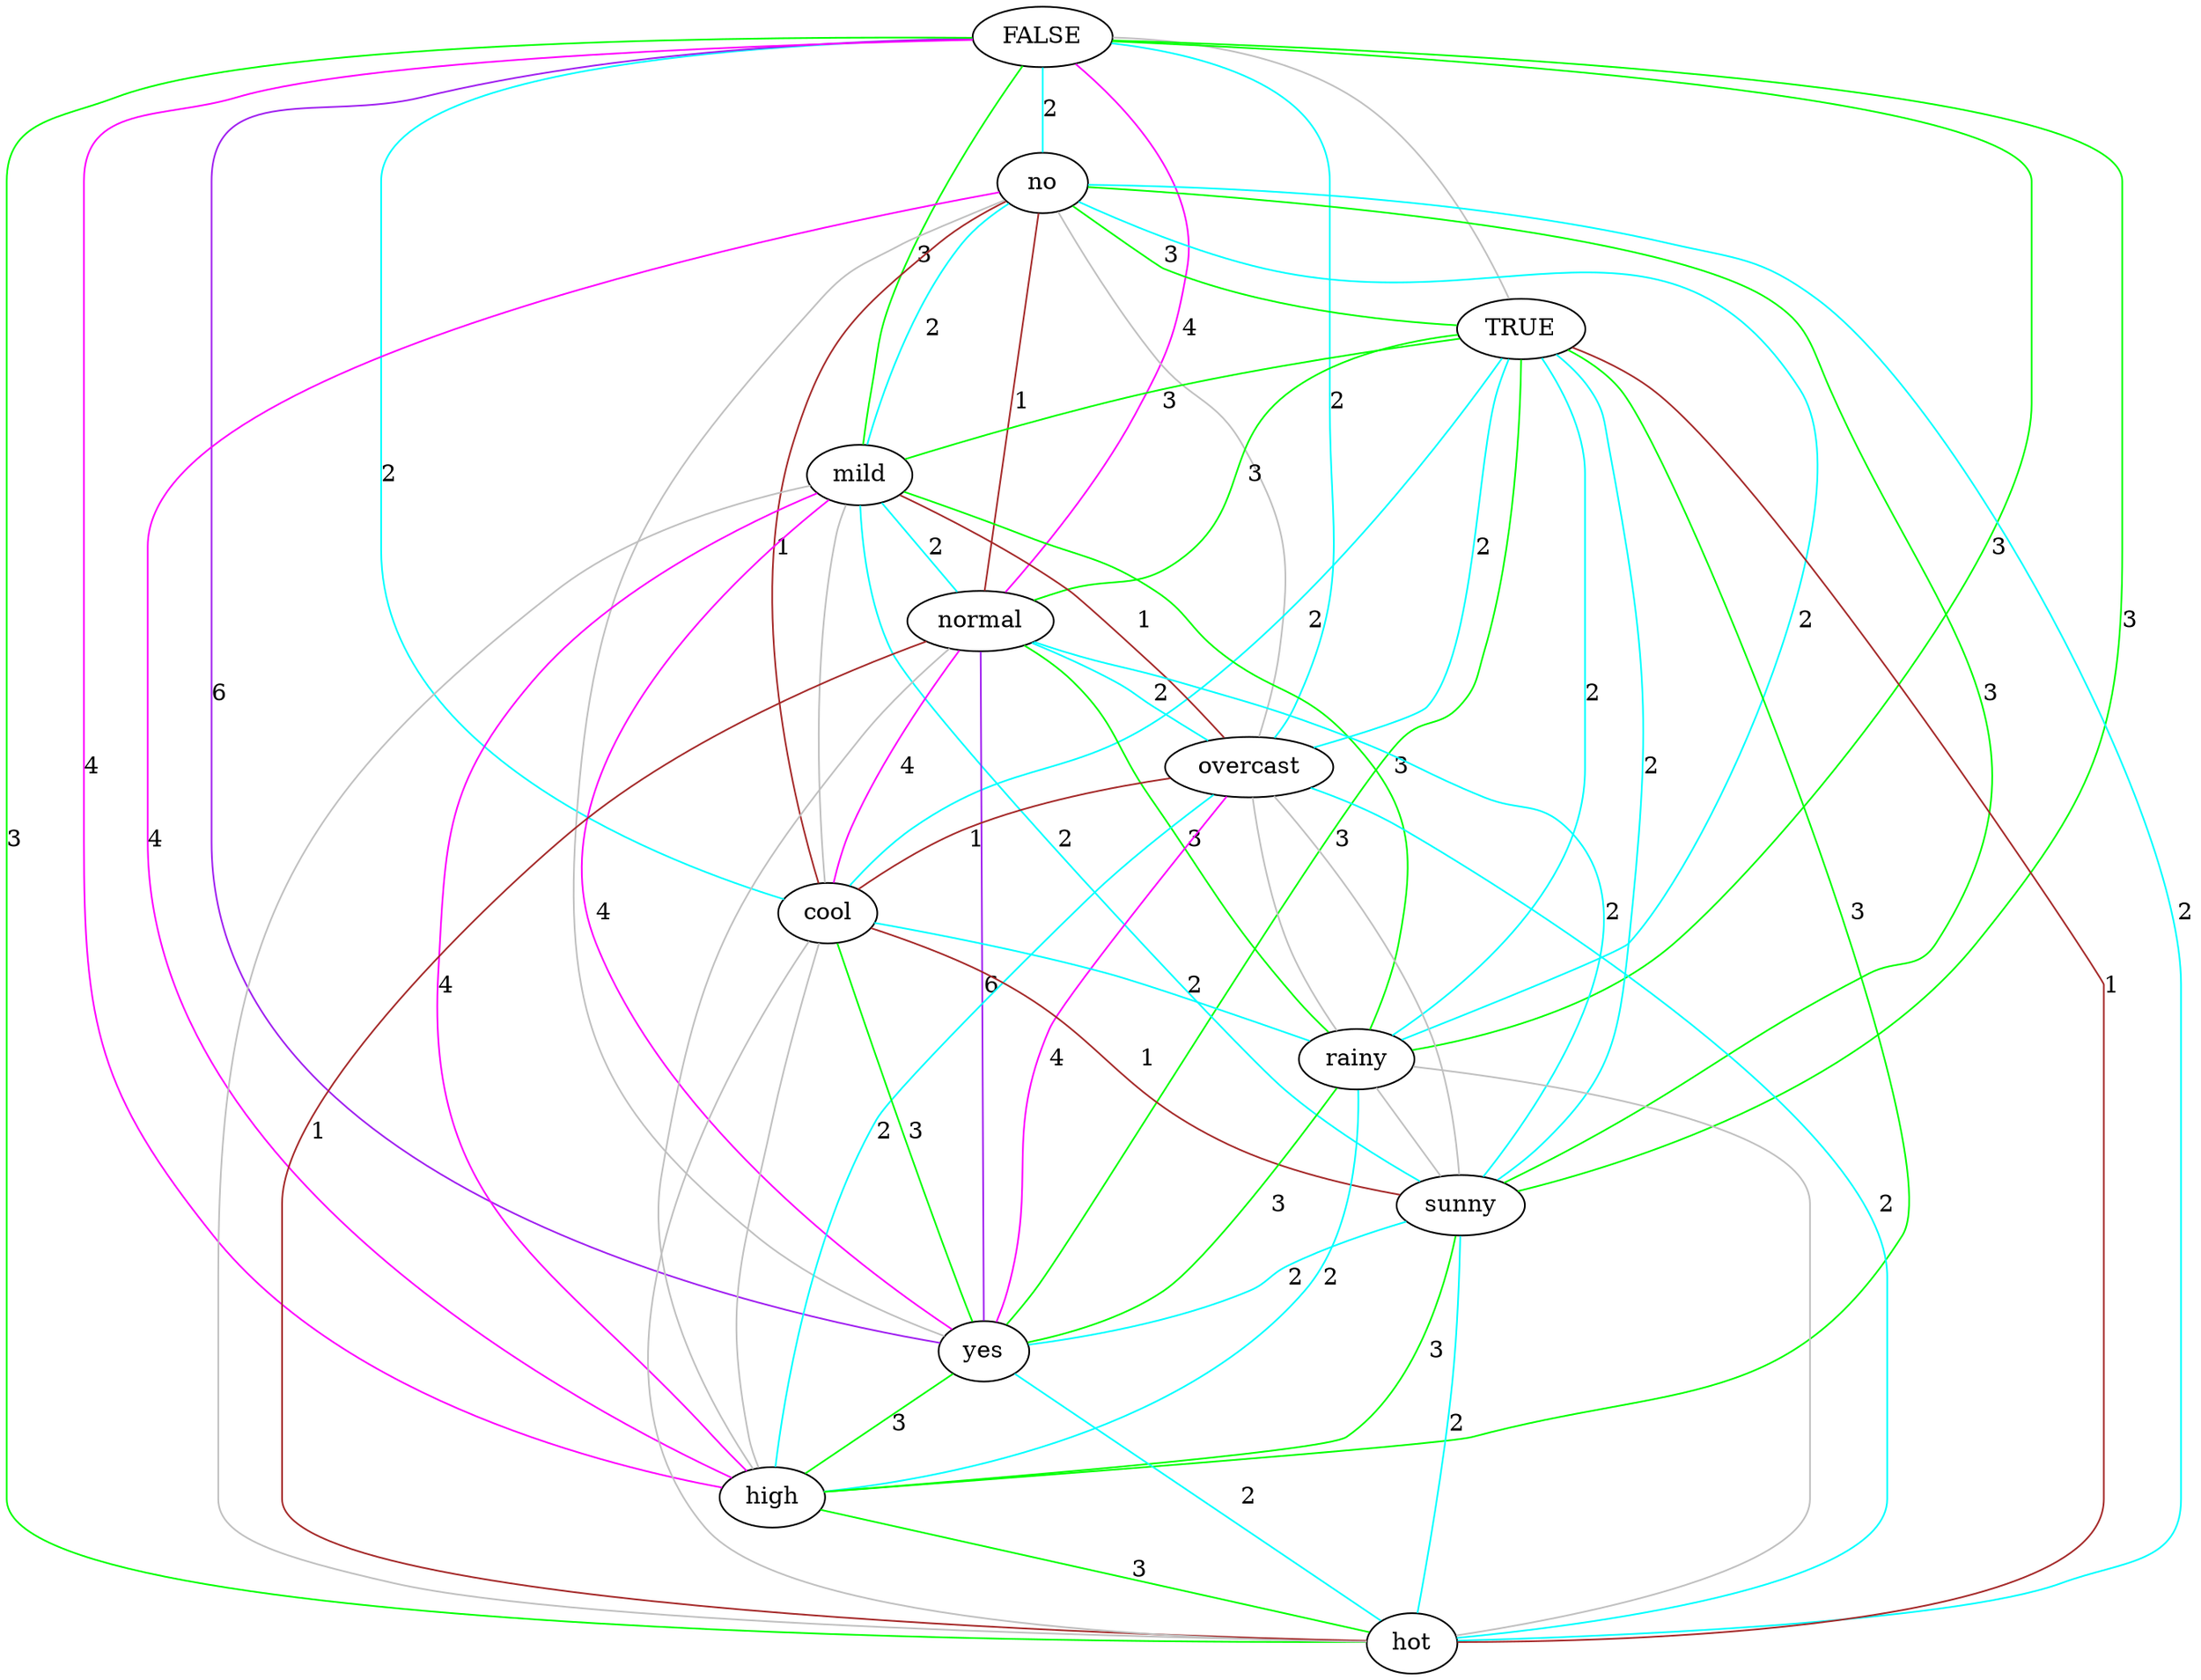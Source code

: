 strict graph "" {
FALSE;
no;
TRUE;
mild;
normal;
overcast;
cool;
rainy;
sunny;
yes;
high;
hot;
FALSE -- overcast  [color=cyan, label=2];
FALSE -- cool  [color=cyan, label=2];
FALSE -- no  [color=cyan, label=2];
FALSE -- rainy  [color=green, label=3];
FALSE -- TRUE  [color=gray];
FALSE -- mild  [color=green, label=3];
FALSE -- sunny  [color=green, label=3];
FALSE -- yes  [color=purple, label=6];
FALSE -- high  [color=magenta, label=4];
FALSE -- normal  [color=magenta, label=4];
FALSE -- hot  [color=green, label=3];
no -- overcast  [color=gray];
no -- cool  [color=brown, label=1];
no -- rainy  [color=cyan, label=2];
no -- sunny  [color=green, label=3];
no -- TRUE  [color=green, label=3];
no -- mild  [color=cyan, label=2];
no -- yes  [color=gray];
no -- high  [color=magenta, label=4];
no -- normal  [color=brown, label=1];
no -- hot  [color=cyan, label=2];
TRUE -- overcast  [color=cyan, label=2];
TRUE -- cool  [color=cyan, label=2];
TRUE -- rainy  [color=cyan, label=2];
TRUE -- mild  [color=green, label=3];
TRUE -- sunny  [color=cyan, label=2];
TRUE -- yes  [color=green, label=3];
TRUE -- high  [color=green, label=3];
TRUE -- normal  [color=green, label=3];
TRUE -- hot  [color=brown, label=1];
mild -- overcast  [color=brown, label=1];
mild -- cool  [color=gray];
mild -- rainy  [color=green, label=3];
mild -- sunny  [color=cyan, label=2];
mild -- yes  [color=magenta, label=4];
mild -- high  [color=magenta, label=4];
mild -- normal  [color=cyan, label=2];
mild -- hot  [color=gray];
normal -- overcast  [color=cyan, label=2];
normal -- cool  [color=magenta, label=4];
normal -- sunny  [color=cyan, label=2];
normal -- yes  [color=purple, label=6];
normal -- high  [color=gray];
normal -- rainy  [color=green, label=3];
normal -- hot  [color=brown, label=1];
overcast -- cool  [color=brown, label=1];
overcast -- rainy  [color=gray];
overcast -- sunny  [color=gray];
overcast -- yes  [color=magenta, label=4];
overcast -- high  [color=cyan, label=2];
overcast -- hot  [color=cyan, label=2];
cool -- sunny  [color=brown, label=1];
cool -- rainy  [color=cyan, label=2];
cool -- yes  [color=green, label=3];
cool -- high  [color=gray];
cool -- hot  [color=gray];
rainy -- sunny  [color=gray];
rainy -- yes  [color=green, label=3];
rainy -- high  [color=cyan, label=2];
rainy -- hot  [color=gray];
sunny -- yes  [color=cyan, label=2];
sunny -- high  [color=green, label=3];
sunny -- hot  [color=cyan, label=2];
yes -- high  [color=green, label=3];
yes -- hot  [color=cyan, label=2];
high -- hot  [color=green, label=3];
}
